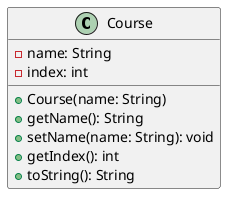 @startuml
class Course {
  - name: String
  - index: int

  + Course(name: String)
  + getName(): String
  + setName(name: String): void
  + getIndex(): int
  + toString(): String
}
@enduml
